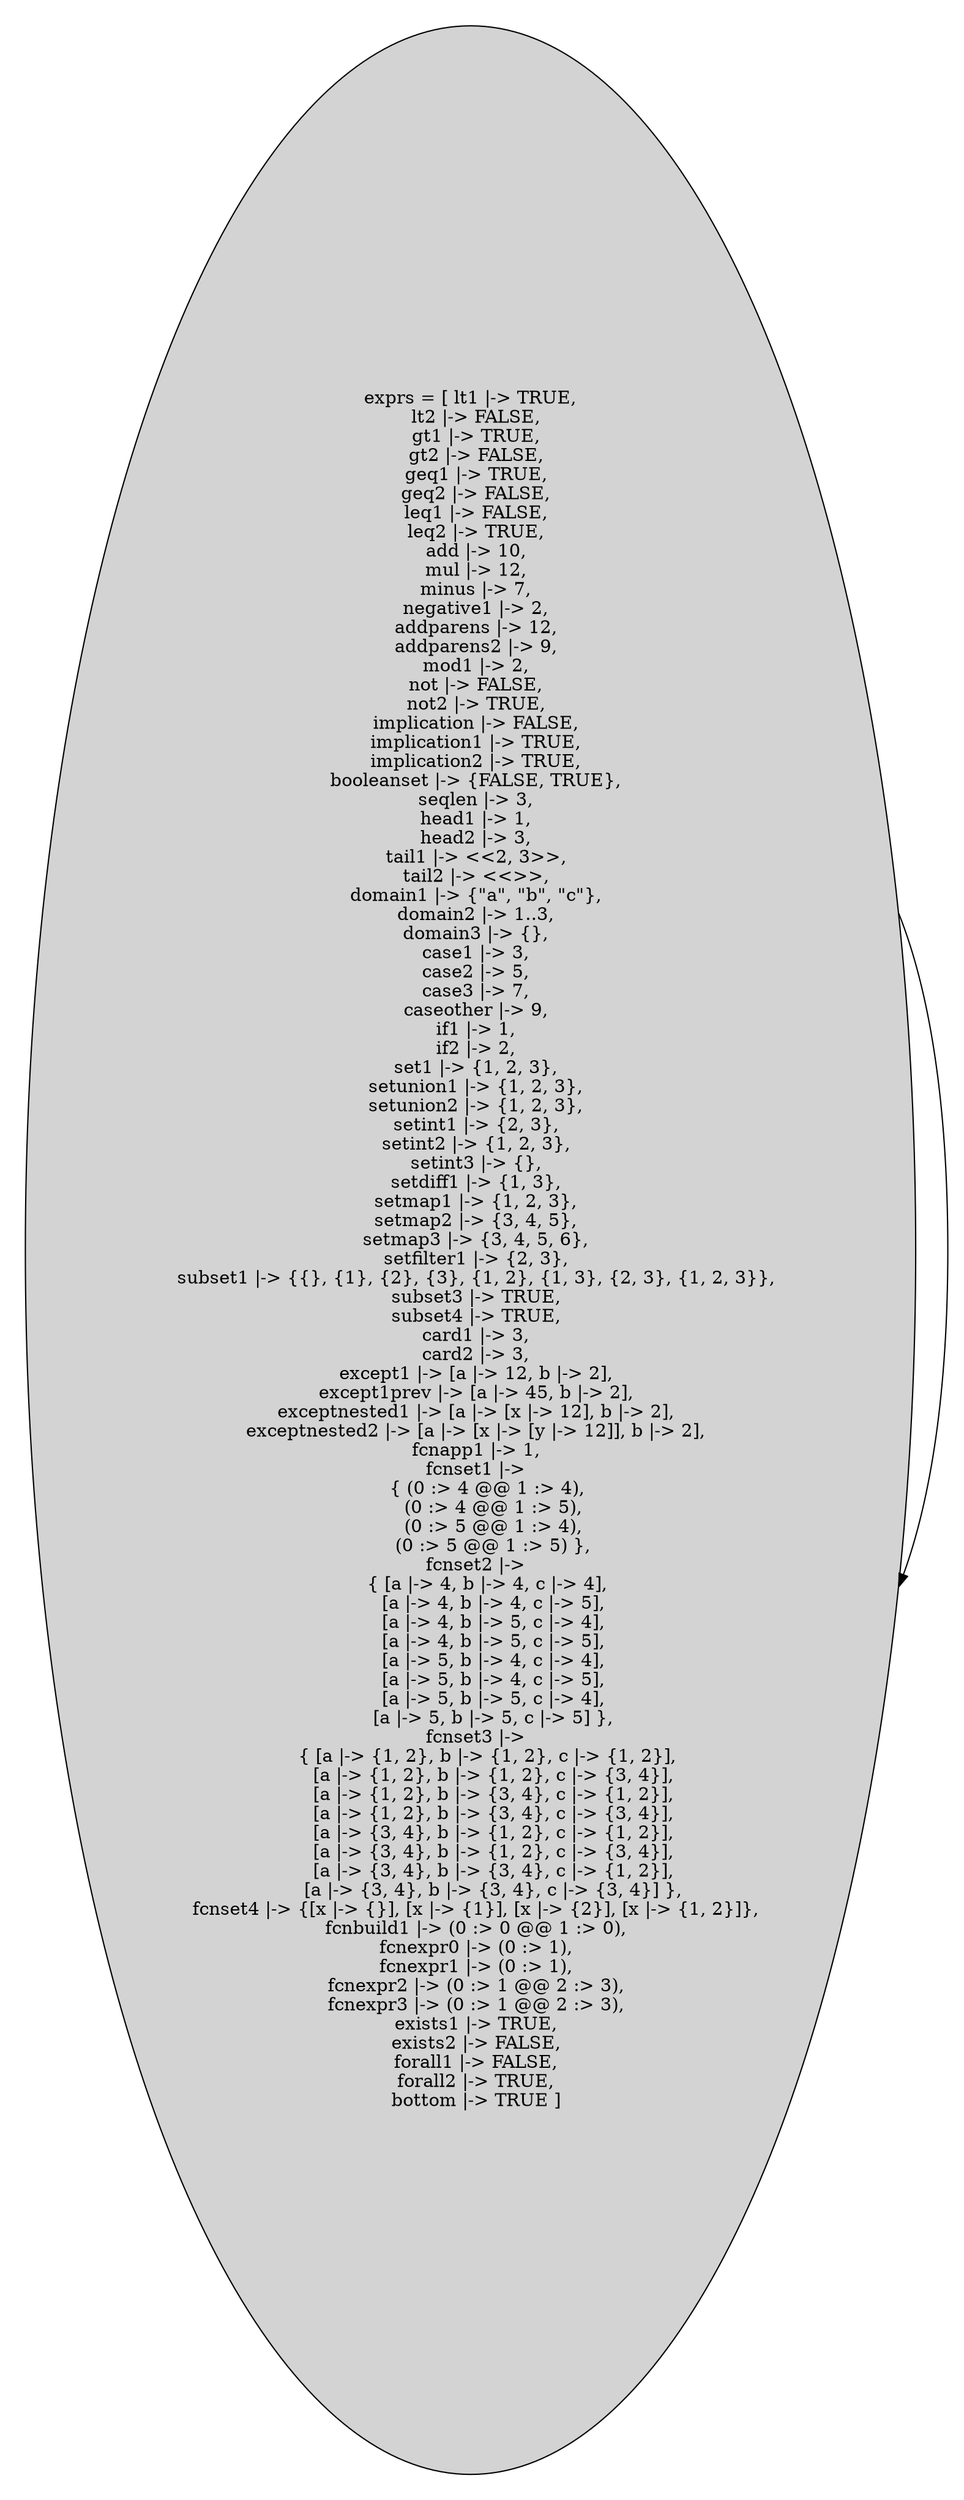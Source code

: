 strict digraph DiskGraph {
nodesep=0.35;
subgraph cluster_graph {
color="white";
-6291317844529064754 [label="exprs = [ lt1 |-> TRUE,\n  lt2 |-> FALSE,\n  gt1 |-> TRUE,\n  gt2 |-> FALSE,\n  geq1 |-> TRUE,\n  geq2 |-> FALSE,\n  leq1 |-> FALSE,\n  leq2 |-> TRUE,\n  add |-> 10,\n  mul |-> 12,\n  minus |-> 7,\n  negative1 |-> 2,\n  addparens |-> 12,\n  addparens2 |-> 9,\n  mod1 |-> 2,\n  not |-> FALSE,\n  not2 |-> TRUE,\n  implication |-> FALSE,\n  implication1 |-> TRUE,\n  implication2 |-> TRUE,\n  booleanset |-> {FALSE, TRUE},\n  seqlen |-> 3,\n  head1 |-> 1,\n  head2 |-> 3,\n  tail1 |-> <<2, 3>>,\n  tail2 |-> <<>>,\n  domain1 |-> {\"a\", \"b\", \"c\"},\n  domain2 |-> 1..3,\n  domain3 |-> {},\n  case1 |-> 3,\n  case2 |-> 5,\n  case3 |-> 7,\n  caseother |-> 9,\n  if1 |-> 1,\n  if2 |-> 2,\n  set1 |-> {1, 2, 3},\n  setunion1 |-> {1, 2, 3},\n  setunion2 |-> {1, 2, 3},\n  setint1 |-> {2, 3},\n  setint2 |-> {1, 2, 3},\n  setint3 |-> {},\n  setdiff1 |-> {1, 3},\n  setmap1 |-> {1, 2, 3},\n  setmap2 |-> {3, 4, 5},\n  setmap3 |-> {3, 4, 5, 6},\n  setfilter1 |-> {2, 3},\n  subset1 |-> {{}, {1}, {2}, {3}, {1, 2}, {1, 3}, {2, 3}, {1, 2, 3}},\n  subset3 |-> TRUE,\n  subset4 |-> TRUE,\n  card1 |-> 3,\n  card2 |-> 3,\n  except1 |-> [a |-> 12, b |-> 2],\n  except1prev |-> [a |-> 45, b |-> 2],\n  exceptnested1 |-> [a |-> [x |-> 12], b |-> 2],\n  exceptnested2 |-> [a |-> [x |-> [y |-> 12]], b |-> 2],\n  fcnapp1 |-> 1,\n  fcnset1 |->\n      { (0 :> 4 @@ 1 :> 4),\n        (0 :> 4 @@ 1 :> 5),\n        (0 :> 5 @@ 1 :> 4),\n        (0 :> 5 @@ 1 :> 5) },\n  fcnset2 |->\n      { [a |-> 4, b |-> 4, c |-> 4],\n        [a |-> 4, b |-> 4, c |-> 5],\n        [a |-> 4, b |-> 5, c |-> 4],\n        [a |-> 4, b |-> 5, c |-> 5],\n        [a |-> 5, b |-> 4, c |-> 4],\n        [a |-> 5, b |-> 4, c |-> 5],\n        [a |-> 5, b |-> 5, c |-> 4],\n        [a |-> 5, b |-> 5, c |-> 5] },\n  fcnset3 |->\n      { [a |-> {1, 2}, b |-> {1, 2}, c |-> {1, 2}],\n        [a |-> {1, 2}, b |-> {1, 2}, c |-> {3, 4}],\n        [a |-> {1, 2}, b |-> {3, 4}, c |-> {1, 2}],\n        [a |-> {1, 2}, b |-> {3, 4}, c |-> {3, 4}],\n        [a |-> {3, 4}, b |-> {1, 2}, c |-> {1, 2}],\n        [a |-> {3, 4}, b |-> {1, 2}, c |-> {3, 4}],\n        [a |-> {3, 4}, b |-> {3, 4}, c |-> {1, 2}],\n        [a |-> {3, 4}, b |-> {3, 4}, c |-> {3, 4}] },\n  fcnset4 |-> {[x |-> {}], [x |-> {1}], [x |-> {2}], [x |-> {1, 2}]},\n  fcnbuild1 |-> (0 :> 0 @@ 1 :> 0),\n  fcnexpr0 |-> (0 :> 1),\n  fcnexpr1 |-> (0 :> 1),\n  fcnexpr2 |-> (0 :> 1 @@ 2 :> 3),\n  fcnexpr3 |-> (0 :> 1 @@ 2 :> 3),\n  exists1 |-> TRUE,\n  exists2 |-> FALSE,\n  forall1 |-> FALSE,\n  forall2 |-> TRUE,\n  bottom |-> TRUE ]",style = filled]
-6291317844529064754 -> -6291317844529064754 [label="",color="black",fontcolor="black"];
{rank = same; -6291317844529064754;}
}
}